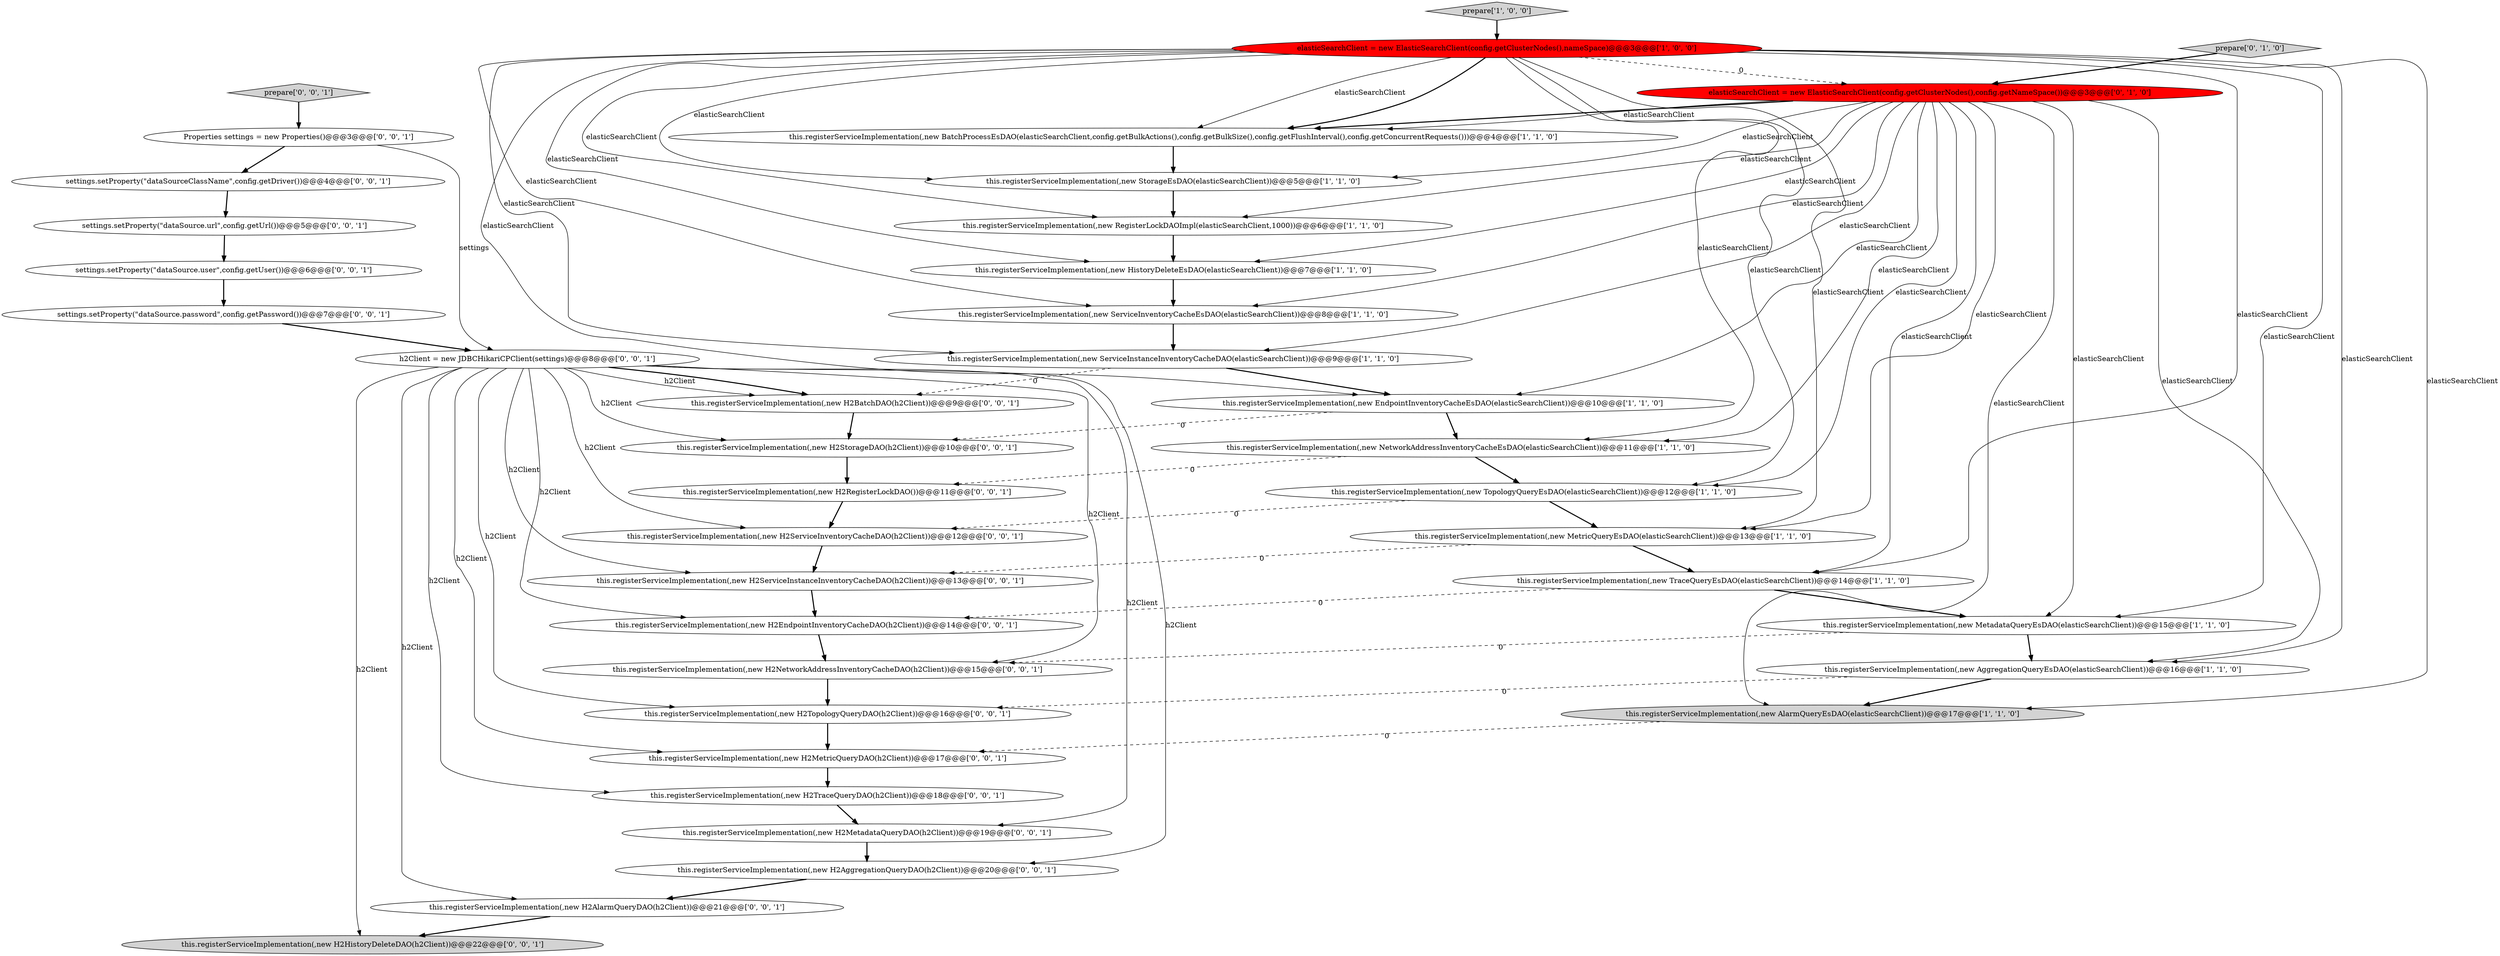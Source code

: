 digraph {
22 [style = filled, label = "this.registerServiceImplementation(,new H2EndpointInventoryCacheDAO(h2Client))@@@14@@@['0', '0', '1']", fillcolor = white, shape = ellipse image = "AAA0AAABBB3BBB"];
24 [style = filled, label = "this.registerServiceImplementation(,new H2TopologyQueryDAO(h2Client))@@@16@@@['0', '0', '1']", fillcolor = white, shape = ellipse image = "AAA0AAABBB3BBB"];
38 [style = filled, label = "h2Client = new JDBCHikariCPClient(settings)@@@8@@@['0', '0', '1']", fillcolor = white, shape = ellipse image = "AAA0AAABBB3BBB"];
4 [style = filled, label = "this.registerServiceImplementation(,new StorageEsDAO(elasticSearchClient))@@@5@@@['1', '1', '0']", fillcolor = white, shape = ellipse image = "AAA0AAABBB1BBB"];
6 [style = filled, label = "this.registerServiceImplementation(,new RegisterLockDAOImpl(elasticSearchClient,1000))@@@6@@@['1', '1', '0']", fillcolor = white, shape = ellipse image = "AAA0AAABBB1BBB"];
16 [style = filled, label = "prepare['0', '1', '0']", fillcolor = lightgray, shape = diamond image = "AAA0AAABBB2BBB"];
19 [style = filled, label = "this.registerServiceImplementation(,new H2AggregationQueryDAO(h2Client))@@@20@@@['0', '0', '1']", fillcolor = white, shape = ellipse image = "AAA0AAABBB3BBB"];
26 [style = filled, label = "settings.setProperty(\"dataSource.password\",config.getPassword())@@@7@@@['0', '0', '1']", fillcolor = white, shape = ellipse image = "AAA0AAABBB3BBB"];
13 [style = filled, label = "this.registerServiceImplementation(,new BatchProcessEsDAO(elasticSearchClient,config.getBulkActions(),config.getBulkSize(),config.getFlushInterval(),config.getConcurrentRequests()))@@@4@@@['1', '1', '0']", fillcolor = white, shape = ellipse image = "AAA0AAABBB1BBB"];
29 [style = filled, label = "this.registerServiceImplementation(,new H2HistoryDeleteDAO(h2Client))@@@22@@@['0', '0', '1']", fillcolor = lightgray, shape = ellipse image = "AAA0AAABBB3BBB"];
34 [style = filled, label = "prepare['0', '0', '1']", fillcolor = lightgray, shape = diamond image = "AAA0AAABBB3BBB"];
14 [style = filled, label = "this.registerServiceImplementation(,new MetricQueryEsDAO(elasticSearchClient))@@@13@@@['1', '1', '0']", fillcolor = white, shape = ellipse image = "AAA0AAABBB1BBB"];
32 [style = filled, label = "this.registerServiceImplementation(,new H2StorageDAO(h2Client))@@@10@@@['0', '0', '1']", fillcolor = white, shape = ellipse image = "AAA0AAABBB3BBB"];
10 [style = filled, label = "this.registerServiceImplementation(,new TopologyQueryEsDAO(elasticSearchClient))@@@12@@@['1', '1', '0']", fillcolor = white, shape = ellipse image = "AAA0AAABBB1BBB"];
9 [style = filled, label = "this.registerServiceImplementation(,new HistoryDeleteEsDAO(elasticSearchClient))@@@7@@@['1', '1', '0']", fillcolor = white, shape = ellipse image = "AAA0AAABBB1BBB"];
7 [style = filled, label = "this.registerServiceImplementation(,new AggregationQueryEsDAO(elasticSearchClient))@@@16@@@['1', '1', '0']", fillcolor = white, shape = ellipse image = "AAA0AAABBB1BBB"];
33 [style = filled, label = "this.registerServiceImplementation(,new H2BatchDAO(h2Client))@@@9@@@['0', '0', '1']", fillcolor = white, shape = ellipse image = "AAA0AAABBB3BBB"];
35 [style = filled, label = "this.registerServiceImplementation(,new H2ServiceInstanceInventoryCacheDAO(h2Client))@@@13@@@['0', '0', '1']", fillcolor = white, shape = ellipse image = "AAA0AAABBB3BBB"];
37 [style = filled, label = "settings.setProperty(\"dataSourceClassName\",config.getDriver())@@@4@@@['0', '0', '1']", fillcolor = white, shape = ellipse image = "AAA0AAABBB3BBB"];
21 [style = filled, label = "this.registerServiceImplementation(,new H2MetadataQueryDAO(h2Client))@@@19@@@['0', '0', '1']", fillcolor = white, shape = ellipse image = "AAA0AAABBB3BBB"];
1 [style = filled, label = "this.registerServiceImplementation(,new EndpointInventoryCacheEsDAO(elasticSearchClient))@@@10@@@['1', '1', '0']", fillcolor = white, shape = ellipse image = "AAA0AAABBB1BBB"];
20 [style = filled, label = "this.registerServiceImplementation(,new H2MetricQueryDAO(h2Client))@@@17@@@['0', '0', '1']", fillcolor = white, shape = ellipse image = "AAA0AAABBB3BBB"];
30 [style = filled, label = "settings.setProperty(\"dataSource.user\",config.getUser())@@@6@@@['0', '0', '1']", fillcolor = white, shape = ellipse image = "AAA0AAABBB3BBB"];
23 [style = filled, label = "this.registerServiceImplementation(,new H2RegisterLockDAO())@@@11@@@['0', '0', '1']", fillcolor = white, shape = ellipse image = "AAA0AAABBB3BBB"];
5 [style = filled, label = "this.registerServiceImplementation(,new ServiceInstanceInventoryCacheDAO(elasticSearchClient))@@@9@@@['1', '1', '0']", fillcolor = white, shape = ellipse image = "AAA0AAABBB1BBB"];
12 [style = filled, label = "elasticSearchClient = new ElasticSearchClient(config.getClusterNodes(),nameSpace)@@@3@@@['1', '0', '0']", fillcolor = red, shape = ellipse image = "AAA1AAABBB1BBB"];
25 [style = filled, label = "this.registerServiceImplementation(,new H2ServiceInventoryCacheDAO(h2Client))@@@12@@@['0', '0', '1']", fillcolor = white, shape = ellipse image = "AAA0AAABBB3BBB"];
8 [style = filled, label = "this.registerServiceImplementation(,new MetadataQueryEsDAO(elasticSearchClient))@@@15@@@['1', '1', '0']", fillcolor = white, shape = ellipse image = "AAA0AAABBB1BBB"];
31 [style = filled, label = "this.registerServiceImplementation(,new H2NetworkAddressInventoryCacheDAO(h2Client))@@@15@@@['0', '0', '1']", fillcolor = white, shape = ellipse image = "AAA0AAABBB3BBB"];
36 [style = filled, label = "this.registerServiceImplementation(,new H2AlarmQueryDAO(h2Client))@@@21@@@['0', '0', '1']", fillcolor = white, shape = ellipse image = "AAA0AAABBB3BBB"];
11 [style = filled, label = "this.registerServiceImplementation(,new TraceQueryEsDAO(elasticSearchClient))@@@14@@@['1', '1', '0']", fillcolor = white, shape = ellipse image = "AAA0AAABBB1BBB"];
0 [style = filled, label = "this.registerServiceImplementation(,new NetworkAddressInventoryCacheEsDAO(elasticSearchClient))@@@11@@@['1', '1', '0']", fillcolor = white, shape = ellipse image = "AAA0AAABBB1BBB"];
15 [style = filled, label = "this.registerServiceImplementation(,new AlarmQueryEsDAO(elasticSearchClient))@@@17@@@['1', '1', '0']", fillcolor = lightgray, shape = ellipse image = "AAA0AAABBB1BBB"];
17 [style = filled, label = "elasticSearchClient = new ElasticSearchClient(config.getClusterNodes(),config.getNameSpace())@@@3@@@['0', '1', '0']", fillcolor = red, shape = ellipse image = "AAA1AAABBB2BBB"];
28 [style = filled, label = "Properties settings = new Properties()@@@3@@@['0', '0', '1']", fillcolor = white, shape = ellipse image = "AAA0AAABBB3BBB"];
18 [style = filled, label = "settings.setProperty(\"dataSource.url\",config.getUrl())@@@5@@@['0', '0', '1']", fillcolor = white, shape = ellipse image = "AAA0AAABBB3BBB"];
3 [style = filled, label = "this.registerServiceImplementation(,new ServiceInventoryCacheEsDAO(elasticSearchClient))@@@8@@@['1', '1', '0']", fillcolor = white, shape = ellipse image = "AAA0AAABBB1BBB"];
27 [style = filled, label = "this.registerServiceImplementation(,new H2TraceQueryDAO(h2Client))@@@18@@@['0', '0', '1']", fillcolor = white, shape = ellipse image = "AAA0AAABBB3BBB"];
2 [style = filled, label = "prepare['1', '0', '0']", fillcolor = lightgray, shape = diamond image = "AAA0AAABBB1BBB"];
32->23 [style = bold, label=""];
17->0 [style = solid, label="elasticSearchClient"];
36->29 [style = bold, label=""];
17->6 [style = solid, label="elasticSearchClient"];
38->21 [style = solid, label="h2Client"];
12->17 [style = dashed, label="0"];
18->30 [style = bold, label=""];
19->36 [style = bold, label=""];
17->14 [style = solid, label="elasticSearchClient"];
38->35 [style = solid, label="h2Client"];
25->35 [style = bold, label=""];
12->6 [style = solid, label="elasticSearchClient"];
17->7 [style = solid, label="elasticSearchClient"];
20->27 [style = bold, label=""];
3->5 [style = bold, label=""];
38->20 [style = solid, label="h2Client"];
17->15 [style = solid, label="elasticSearchClient"];
12->11 [style = solid, label="elasticSearchClient"];
17->10 [style = solid, label="elasticSearchClient"];
17->11 [style = solid, label="elasticSearchClient"];
14->11 [style = bold, label=""];
38->27 [style = solid, label="h2Client"];
12->15 [style = solid, label="elasticSearchClient"];
23->25 [style = bold, label=""];
28->37 [style = bold, label=""];
12->0 [style = solid, label="elasticSearchClient"];
17->8 [style = solid, label="elasticSearchClient"];
21->19 [style = bold, label=""];
12->7 [style = solid, label="elasticSearchClient"];
10->14 [style = bold, label=""];
12->14 [style = solid, label="elasticSearchClient"];
0->23 [style = dashed, label="0"];
30->26 [style = bold, label=""];
11->22 [style = dashed, label="0"];
38->29 [style = solid, label="h2Client"];
12->8 [style = solid, label="elasticSearchClient"];
1->0 [style = bold, label=""];
16->17 [style = bold, label=""];
12->4 [style = solid, label="elasticSearchClient"];
24->20 [style = bold, label=""];
5->1 [style = bold, label=""];
38->36 [style = solid, label="h2Client"];
5->33 [style = dashed, label="0"];
11->8 [style = bold, label=""];
17->3 [style = solid, label="elasticSearchClient"];
14->35 [style = dashed, label="0"];
12->3 [style = solid, label="elasticSearchClient"];
38->33 [style = bold, label=""];
28->38 [style = solid, label="settings"];
12->9 [style = solid, label="elasticSearchClient"];
15->20 [style = dashed, label="0"];
38->24 [style = solid, label="h2Client"];
12->1 [style = solid, label="elasticSearchClient"];
12->13 [style = solid, label="elasticSearchClient"];
12->10 [style = solid, label="elasticSearchClient"];
31->24 [style = bold, label=""];
1->32 [style = dashed, label="0"];
38->33 [style = solid, label="h2Client"];
34->28 [style = bold, label=""];
12->13 [style = bold, label=""];
38->31 [style = solid, label="h2Client"];
38->22 [style = solid, label="h2Client"];
17->5 [style = solid, label="elasticSearchClient"];
17->9 [style = solid, label="elasticSearchClient"];
38->32 [style = solid, label="h2Client"];
9->3 [style = bold, label=""];
7->15 [style = bold, label=""];
33->32 [style = bold, label=""];
17->1 [style = solid, label="elasticSearchClient"];
17->13 [style = bold, label=""];
27->21 [style = bold, label=""];
10->25 [style = dashed, label="0"];
4->6 [style = bold, label=""];
35->22 [style = bold, label=""];
17->4 [style = solid, label="elasticSearchClient"];
17->13 [style = solid, label="elasticSearchClient"];
22->31 [style = bold, label=""];
2->12 [style = bold, label=""];
8->7 [style = bold, label=""];
26->38 [style = bold, label=""];
38->25 [style = solid, label="h2Client"];
38->19 [style = solid, label="h2Client"];
0->10 [style = bold, label=""];
7->24 [style = dashed, label="0"];
37->18 [style = bold, label=""];
12->5 [style = solid, label="elasticSearchClient"];
8->31 [style = dashed, label="0"];
6->9 [style = bold, label=""];
13->4 [style = bold, label=""];
}
